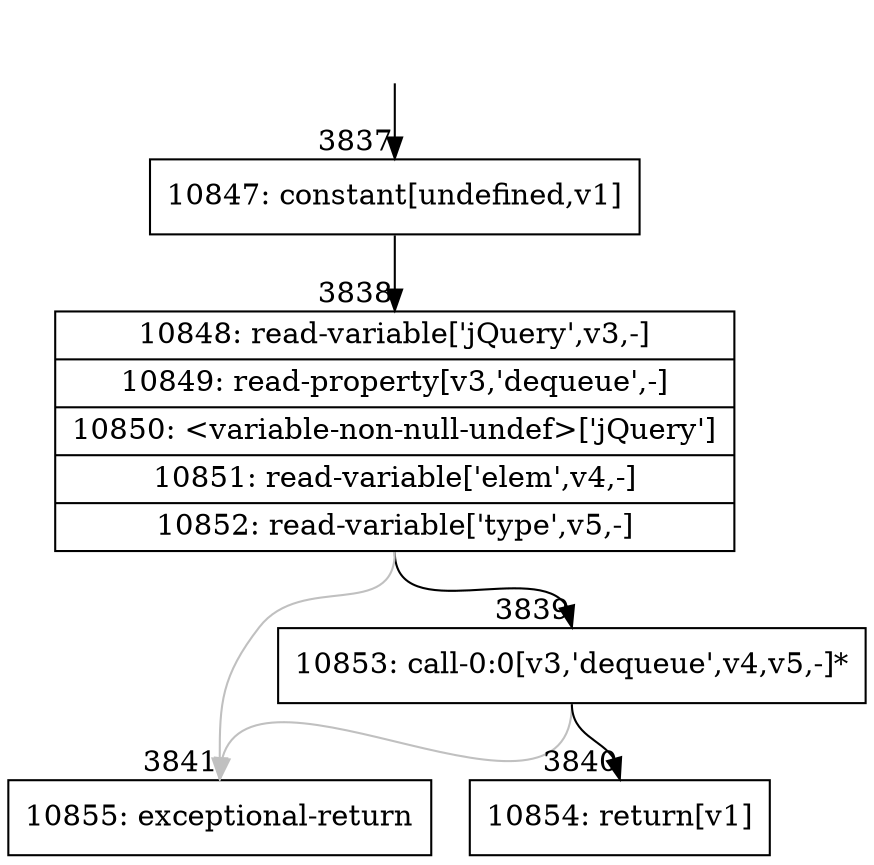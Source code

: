 digraph {
rankdir="TD"
BB_entry257[shape=none,label=""];
BB_entry257 -> BB3837 [tailport=s, headport=n, headlabel="    3837"]
BB3837 [shape=record label="{10847: constant[undefined,v1]}" ] 
BB3837 -> BB3838 [tailport=s, headport=n, headlabel="      3838"]
BB3838 [shape=record label="{10848: read-variable['jQuery',v3,-]|10849: read-property[v3,'dequeue',-]|10850: \<variable-non-null-undef\>['jQuery']|10851: read-variable['elem',v4,-]|10852: read-variable['type',v5,-]}" ] 
BB3838 -> BB3839 [tailport=s, headport=n, headlabel="      3839"]
BB3838 -> BB3841 [tailport=s, headport=n, color=gray, headlabel="      3841"]
BB3839 [shape=record label="{10853: call-0:0[v3,'dequeue',v4,v5,-]*}" ] 
BB3839 -> BB3840 [tailport=s, headport=n, headlabel="      3840"]
BB3839 -> BB3841 [tailport=s, headport=n, color=gray]
BB3840 [shape=record label="{10854: return[v1]}" ] 
BB3841 [shape=record label="{10855: exceptional-return}" ] 
}
